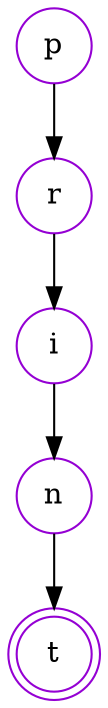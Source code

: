 digraph {   
    node [shape = doublecircle, color = darkviolet] t ;
    node [shape = circle];
    node [color= darkviolet];
    p -> r -> i -> n -> t;	
}